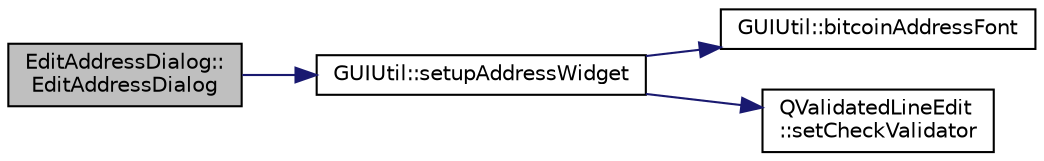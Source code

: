 digraph "EditAddressDialog::EditAddressDialog"
{
  edge [fontname="Helvetica",fontsize="10",labelfontname="Helvetica",labelfontsize="10"];
  node [fontname="Helvetica",fontsize="10",shape=record];
  rankdir="LR";
  Node0 [label="EditAddressDialog::\lEditAddressDialog",height=0.2,width=0.4,color="black", fillcolor="grey75", style="filled", fontcolor="black"];
  Node0 -> Node1 [color="midnightblue",fontsize="10",style="solid",fontname="Helvetica"];
  Node1 [label="GUIUtil::setupAddressWidget",height=0.2,width=0.4,color="black", fillcolor="white", style="filled",URL="$namespace_g_u_i_util.html#aeb3b902c0536bdb9c2def3d3e465aeba"];
  Node1 -> Node2 [color="midnightblue",fontsize="10",style="solid",fontname="Helvetica"];
  Node2 [label="GUIUtil::bitcoinAddressFont",height=0.2,width=0.4,color="black", fillcolor="white", style="filled",URL="$namespace_g_u_i_util.html#a6630c77d0f51ac2a1acdc5fe06c75283"];
  Node1 -> Node3 [color="midnightblue",fontsize="10",style="solid",fontname="Helvetica"];
  Node3 [label="QValidatedLineEdit\l::setCheckValidator",height=0.2,width=0.4,color="black", fillcolor="white", style="filled",URL="$class_q_validated_line_edit.html#af365be1760e17fd1ea6b430fa6005bd2"];
}
